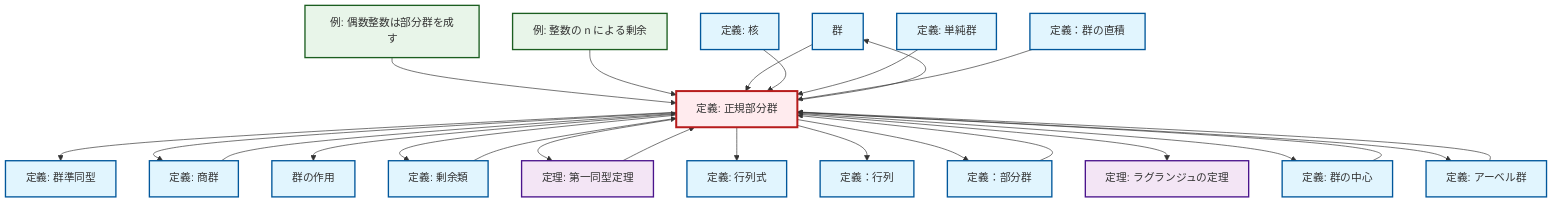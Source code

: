 graph TD
    classDef definition fill:#e1f5fe,stroke:#01579b,stroke-width:2px
    classDef theorem fill:#f3e5f5,stroke:#4a148c,stroke-width:2px
    classDef axiom fill:#fff3e0,stroke:#e65100,stroke-width:2px
    classDef example fill:#e8f5e9,stroke:#1b5e20,stroke-width:2px
    classDef current fill:#ffebee,stroke:#b71c1c,stroke-width:3px
    def-homomorphism["定義: 群準同型"]:::definition
    def-group["群"]:::definition
    def-subgroup["定義：部分群"]:::definition
    thm-first-isomorphism["定理: 第一同型定理"]:::theorem
    def-determinant["定義: 行列式"]:::definition
    def-kernel["定義: 核"]:::definition
    def-abelian-group["定義: アーベル群"]:::definition
    def-direct-product["定義：群の直積"]:::definition
    def-simple-group["定義: 単純群"]:::definition
    def-normal-subgroup["定義: 正規部分群"]:::definition
    ex-quotient-integers-mod-n["例: 整数の n による剰余"]:::example
    def-matrix["定義：行列"]:::definition
    def-group-action["群の作用"]:::definition
    def-coset["定義: 剰余類"]:::definition
    def-center-of-group["定義: 群の中心"]:::definition
    thm-lagrange["定理: ラグランジュの定理"]:::theorem
    def-quotient-group["定義: 商群"]:::definition
    ex-even-integers-subgroup["例: 偶数整数は部分群を成す"]:::example
    ex-even-integers-subgroup --> def-normal-subgroup
    def-normal-subgroup --> def-homomorphism
    def-normal-subgroup --> def-quotient-group
    def-abelian-group --> def-normal-subgroup
    def-subgroup --> def-normal-subgroup
    def-normal-subgroup --> def-group-action
    def-normal-subgroup --> def-group
    def-normal-subgroup --> def-coset
    def-center-of-group --> def-normal-subgroup
    def-coset --> def-normal-subgroup
    thm-first-isomorphism --> def-normal-subgroup
    def-normal-subgroup --> thm-first-isomorphism
    ex-quotient-integers-mod-n --> def-normal-subgroup
    def-normal-subgroup --> def-determinant
    def-normal-subgroup --> def-matrix
    def-group --> def-normal-subgroup
    def-kernel --> def-normal-subgroup
    def-normal-subgroup --> def-subgroup
    def-normal-subgroup --> thm-lagrange
    def-simple-group --> def-normal-subgroup
    def-normal-subgroup --> def-center-of-group
    def-quotient-group --> def-normal-subgroup
    def-normal-subgroup --> def-abelian-group
    def-direct-product --> def-normal-subgroup
    class def-normal-subgroup current